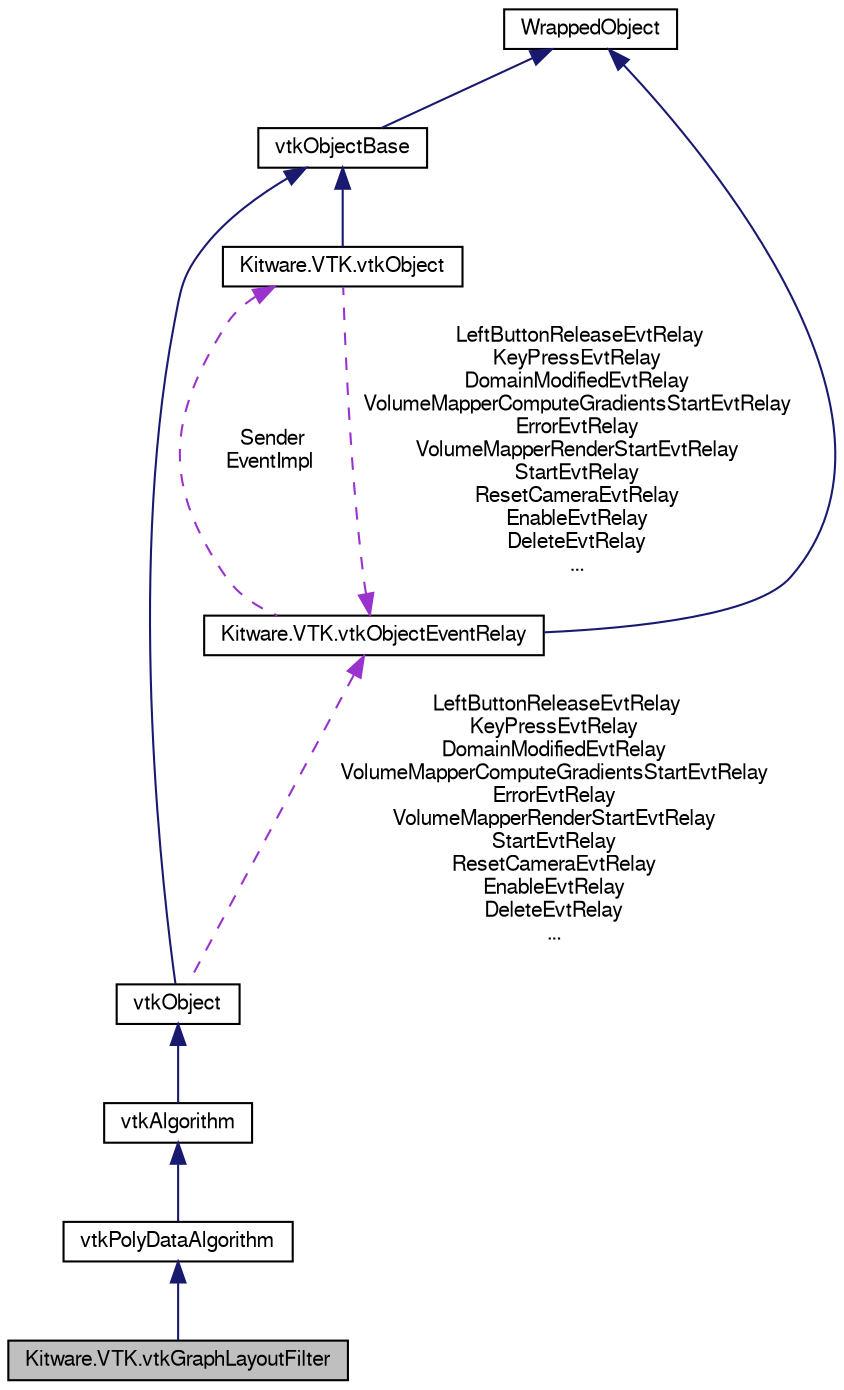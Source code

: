 digraph G
{
  bgcolor="transparent";
  edge [fontname="FreeSans",fontsize="10",labelfontname="FreeSans",labelfontsize="10"];
  node [fontname="FreeSans",fontsize="10",shape=record];
  Node1 [label="Kitware.VTK.vtkGraphLayoutFilter",height=0.2,width=0.4,color="black", fillcolor="grey75", style="filled" fontcolor="black"];
  Node2 -> Node1 [dir="back",color="midnightblue",fontsize="10",style="solid",fontname="FreeSans"];
  Node2 [label="vtkPolyDataAlgorithm",height=0.2,width=0.4,color="black",URL="$class_kitware_1_1_v_t_k_1_1vtk_poly_data_algorithm.html",tooltip="vtkPolyDataAlgorithm - Superclass for algorithms that produce only polydata as output"];
  Node3 -> Node2 [dir="back",color="midnightblue",fontsize="10",style="solid",fontname="FreeSans"];
  Node3 [label="vtkAlgorithm",height=0.2,width=0.4,color="black",URL="$class_kitware_1_1_v_t_k_1_1vtk_algorithm.html",tooltip="vtkAlgorithm - Superclass for all sources, filters, and sinks in VTK."];
  Node4 -> Node3 [dir="back",color="midnightblue",fontsize="10",style="solid",fontname="FreeSans"];
  Node4 [label="vtkObject",height=0.2,width=0.4,color="black",URL="$class_kitware_1_1_v_t_k_1_1vtk_object.html",tooltip="vtkObject - abstract base class for most VTK objects"];
  Node5 -> Node4 [dir="back",color="midnightblue",fontsize="10",style="solid",fontname="FreeSans"];
  Node5 [label="vtkObjectBase",height=0.2,width=0.4,color="black",URL="$class_kitware_1_1_v_t_k_1_1vtk_object_base.html",tooltip="vtkObjectBase - abstract base class for most VTK objects"];
  Node6 -> Node5 [dir="back",color="midnightblue",fontsize="10",style="solid",fontname="FreeSans"];
  Node6 [label="WrappedObject",height=0.2,width=0.4,color="black",URL="$class_kitware_1_1_v_t_k_1_1_wrapped_object.html",tooltip="Base class for all the mummy wrapped classes in Kitware.VTK."];
  Node7 -> Node4 [dir="back",color="darkorchid3",fontsize="10",style="dashed",label=" LeftButtonReleaseEvtRelay\nKeyPressEvtRelay\nDomainModifiedEvtRelay\nVolumeMapperComputeGradientsStartEvtRelay\nErrorEvtRelay\nVolumeMapperRenderStartEvtRelay\nStartEvtRelay\nResetCameraEvtRelay\nEnableEvtRelay\nDeleteEvtRelay\n..." ,fontname="FreeSans"];
  Node7 [label="Kitware.VTK.vtkObjectEventRelay",height=0.2,width=0.4,color="black",URL="$class_kitware_1_1_v_t_k_1_1vtk_object_event_relay.html",tooltip="Implement a relay handler for VTK events. This is a class that receives events directly from the VTK ..."];
  Node6 -> Node7 [dir="back",color="midnightblue",fontsize="10",style="solid",fontname="FreeSans"];
  Node8 -> Node7 [dir="back",color="darkorchid3",fontsize="10",style="dashed",label=" Sender\nEventImpl" ,fontname="FreeSans"];
  Node8 [label="Kitware.VTK.vtkObject",height=0.2,width=0.4,color="black",URL="$class_kitware_1_1_v_t_k_1_1vtk_object.html",tooltip="vtkObject - abstract base class for most VTK objects"];
  Node5 -> Node8 [dir="back",color="midnightblue",fontsize="10",style="solid",fontname="FreeSans"];
  Node7 -> Node8 [dir="back",color="darkorchid3",fontsize="10",style="dashed",label=" LeftButtonReleaseEvtRelay\nKeyPressEvtRelay\nDomainModifiedEvtRelay\nVolumeMapperComputeGradientsStartEvtRelay\nErrorEvtRelay\nVolumeMapperRenderStartEvtRelay\nStartEvtRelay\nResetCameraEvtRelay\nEnableEvtRelay\nDeleteEvtRelay\n..." ,fontname="FreeSans"];
}
